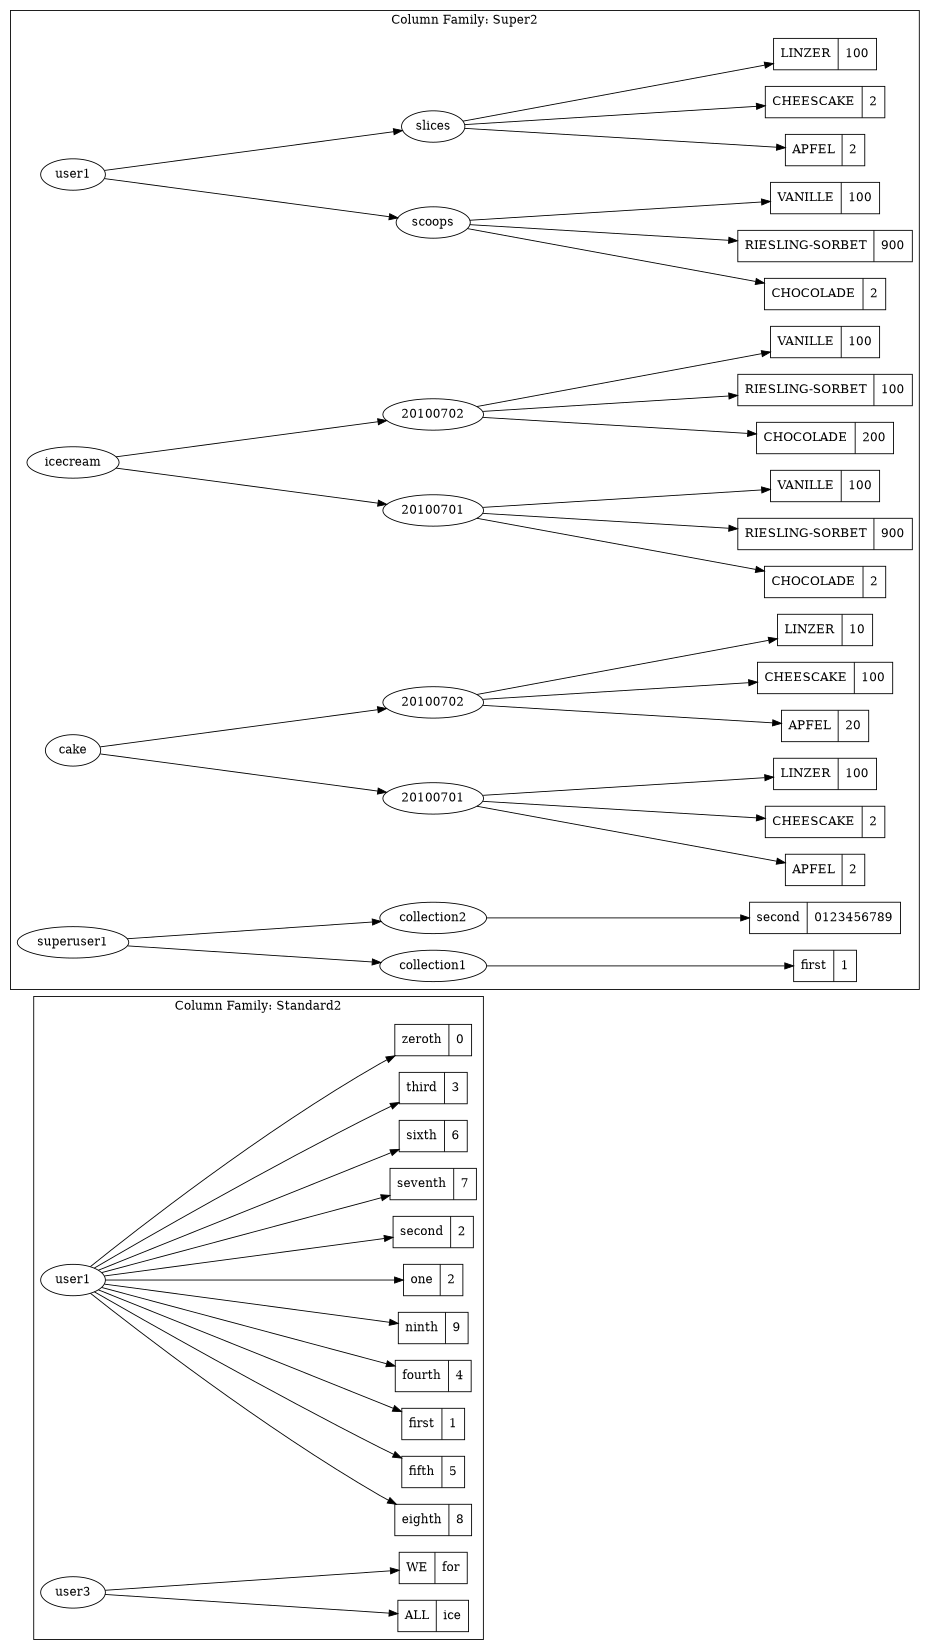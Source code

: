 digraph rdfrb { rankdir=LR; size="11,11"; ranksep="4";subgraph cluster6955 { label="Column Family: Standard2";KEYSLICE6956 [label=user1];
COLUMN6957 [label="{eighth | 8}", shape=record];KEYSLICE6956 -> COLUMN6957 ;
COLUMN6958 [label="{fifth | 5}", shape=record];KEYSLICE6956 -> COLUMN6958 ;
COLUMN6959 [label="{first | 1}", shape=record];KEYSLICE6956 -> COLUMN6959 ;
COLUMN6960 [label="{fourth | 4}", shape=record];KEYSLICE6956 -> COLUMN6960 ;
COLUMN6961 [label="{ninth | 9}", shape=record];KEYSLICE6956 -> COLUMN6961 ;
COLUMN6962 [label="{one | 2}", shape=record];KEYSLICE6956 -> COLUMN6962 ;
COLUMN6963 [label="{second | 2}", shape=record];KEYSLICE6956 -> COLUMN6963 ;
COLUMN6964 [label="{seventh | 7}", shape=record];KEYSLICE6956 -> COLUMN6964 ;
COLUMN6965 [label="{sixth | 6}", shape=record];KEYSLICE6956 -> COLUMN6965 ;
COLUMN6966 [label="{third | 3}", shape=record];KEYSLICE6956 -> COLUMN6966 ;
COLUMN6967 [label="{zeroth | 0}", shape=record];KEYSLICE6956 -> COLUMN6967 ;KEYSLICE6968 [label=user3];
COLUMN6969 [label="{ALL | ice}", shape=record];KEYSLICE6968 -> COLUMN6969 ;
COLUMN6970 [label="{WE | for}", shape=record];KEYSLICE6968 -> COLUMN6970 ;}subgraph cluster6971 { label="Column Family: Super1";}subgraph cluster6972 { label="Column Family: Standard1";}subgraph cluster6973 { label="Column Family: Super2";KEYSLICE6974 [label=user1];SUPERCOLUMN6975 [label=scoops];
COLUMN6976 [label="{CHOCOLADE | 2}", shape=record];SUPERCOLUMN6975 -> COLUMN6976 ;
COLUMN6977 [label="{RIESLING-SORBET | 900}", shape=record];SUPERCOLUMN6975 -> COLUMN6977 ;
COLUMN6978 [label="{VANILLE | 100}", shape=record];SUPERCOLUMN6975 -> COLUMN6978 ;KEYSLICE6974 -> SUPERCOLUMN6975 ;SUPERCOLUMN6979 [label=slices];
COLUMN6980 [label="{APFEL | 2}", shape=record];SUPERCOLUMN6979 -> COLUMN6980 ;
COLUMN6981 [label="{CHEESCAKE | 2}", shape=record];SUPERCOLUMN6979 -> COLUMN6981 ;
COLUMN6982 [label="{LINZER | 100}", shape=record];SUPERCOLUMN6979 -> COLUMN6982 ;KEYSLICE6974 -> SUPERCOLUMN6979 ;KEYSLICE6983 [label=icecream];SUPERCOLUMN6984 [label="20100701"];
COLUMN6985 [label="{CHOCOLADE | 2}", shape=record];SUPERCOLUMN6984 -> COLUMN6985 ;
COLUMN6986 [label="{RIESLING-SORBET | 900}", shape=record];SUPERCOLUMN6984 -> COLUMN6986 ;
COLUMN6987 [label="{VANILLE | 100}", shape=record];SUPERCOLUMN6984 -> COLUMN6987 ;KEYSLICE6983 -> SUPERCOLUMN6984 ;SUPERCOLUMN6988 [label="20100702"];
COLUMN6989 [label="{CHOCOLADE | 200}", shape=record];SUPERCOLUMN6988 -> COLUMN6989 ;
COLUMN6990 [label="{RIESLING-SORBET | 100}", shape=record];SUPERCOLUMN6988 -> COLUMN6990 ;
COLUMN6991 [label="{VANILLE | 100}", shape=record];SUPERCOLUMN6988 -> COLUMN6991 ;KEYSLICE6983 -> SUPERCOLUMN6988 ;KEYSLICE6992 [label=cake];SUPERCOLUMN6993 [label="20100701"];
COLUMN6994 [label="{APFEL | 2}", shape=record];SUPERCOLUMN6993 -> COLUMN6994 ;
COLUMN6995 [label="{CHEESCAKE | 2}", shape=record];SUPERCOLUMN6993 -> COLUMN6995 ;
COLUMN6996 [label="{LINZER | 100}", shape=record];SUPERCOLUMN6993 -> COLUMN6996 ;KEYSLICE6992 -> SUPERCOLUMN6993 ;SUPERCOLUMN6997 [label="20100702"];
COLUMN6998 [label="{APFEL | 20}", shape=record];SUPERCOLUMN6997 -> COLUMN6998 ;
COLUMN6999 [label="{CHEESCAKE | 100}", shape=record];SUPERCOLUMN6997 -> COLUMN6999 ;
COLUMN7000 [label="{LINZER | 10}", shape=record];SUPERCOLUMN6997 -> COLUMN7000 ;KEYSLICE6992 -> SUPERCOLUMN6997 ;KEYSLICE7001 [label=superuser1];SUPERCOLUMN7002 [label=collection1];
COLUMN7003 [label="{first | 1}", shape=record];SUPERCOLUMN7002 -> COLUMN7003 ;KEYSLICE7001 -> SUPERCOLUMN7002 ;SUPERCOLUMN7004 [label=collection2];
COLUMN7005 [label="{second | 0123456789}", shape=record];SUPERCOLUMN7004 -> COLUMN7005 ;KEYSLICE7001 -> SUPERCOLUMN7004 ;}subgraph cluster7006 { label="Column Family: StandardByUUID1";}}